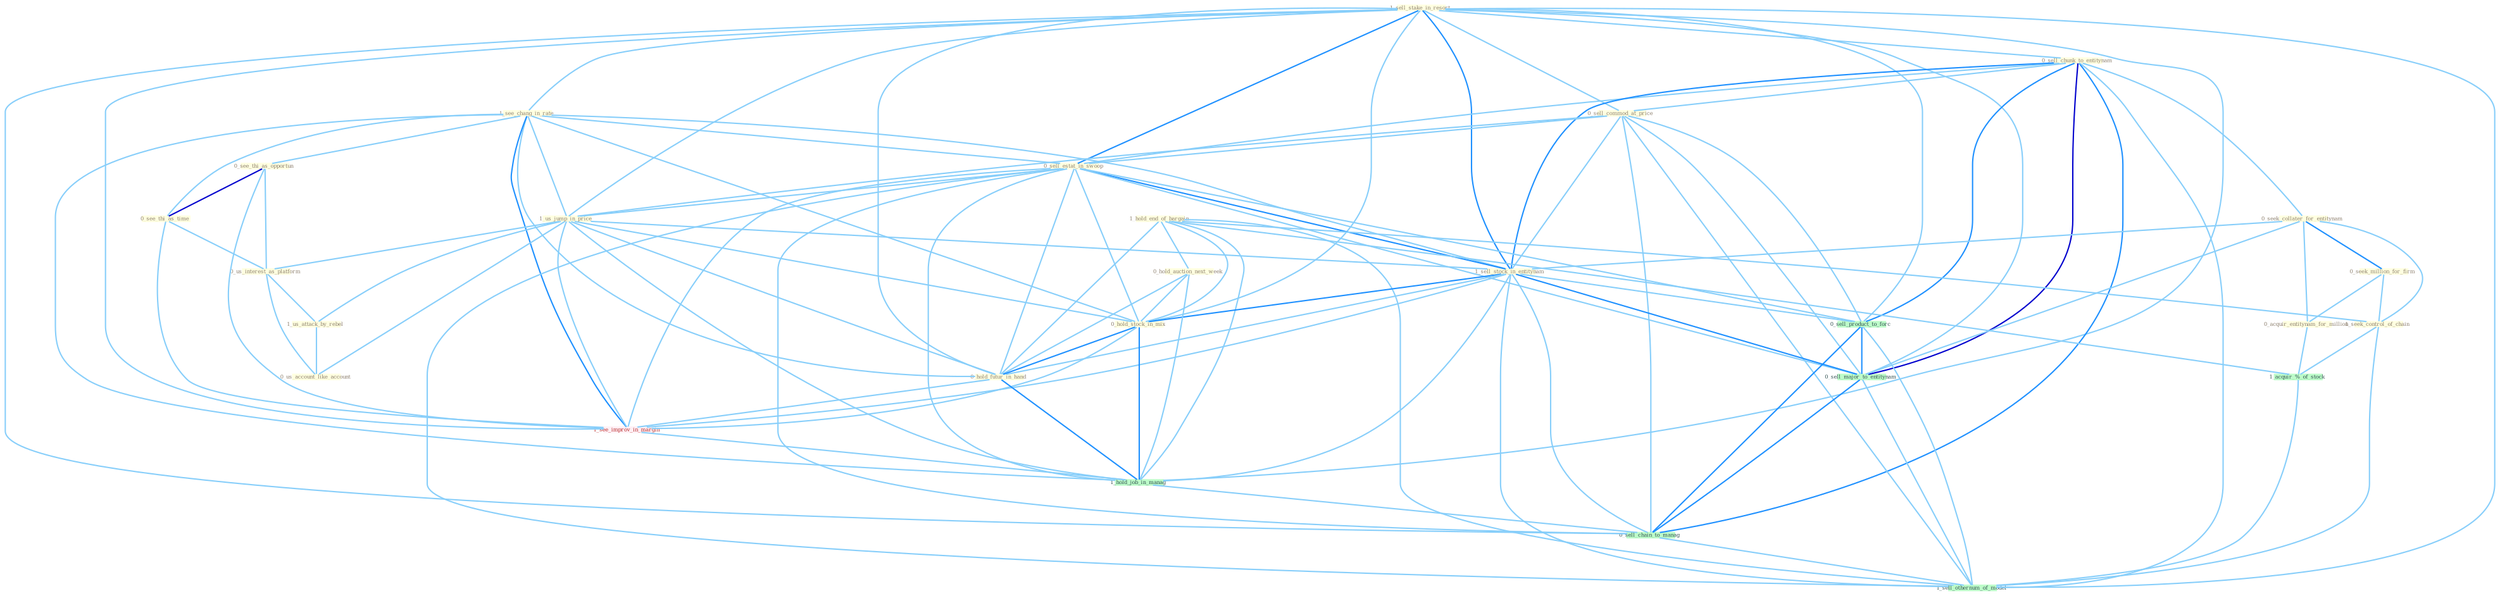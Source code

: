 Graph G{ 
    node
    [shape=polygon,style=filled,width=.5,height=.06,color="#BDFCC9",fixedsize=true,fontsize=4,
    fontcolor="#2f4f4f"];
    {node
    [color="#ffffe0", fontcolor="#8b7d6b"] "1_sell_stake_in_resort " "0_sell_chunk_to_entitynam " "1_see_chang_in_rate " "0_sell_commod_at_price " "0_see_thi_as_opportun " "0_sell_estat_in_swoop " "0_seek_collater_for_entitynam " "0_see_thi_as_time " "1_us_jump_in_price " "1_hold_end_of_bargain " "0_seek_million_for_firm " "0_acquir_entitynam_for_million " "0_us_interest_as_platform " "1_sell_stock_in_entitynam " "0_hold_auction_next_week " "1_us_attack_by_rebel " "0_hold_stock_in_mix " "0_hold_futur_in_hand " "1_seek_control_of_chain " "0_us_account_like_account "}
{node [color="#fff0f5", fontcolor="#b22222"] "1_see_improv_in_margin "}
edge [color="#B0E2FF"];

	"1_sell_stake_in_resort " -- "0_sell_chunk_to_entitynam " [w="1", color="#87cefa" ];
	"1_sell_stake_in_resort " -- "1_see_chang_in_rate " [w="1", color="#87cefa" ];
	"1_sell_stake_in_resort " -- "0_sell_commod_at_price " [w="1", color="#87cefa" ];
	"1_sell_stake_in_resort " -- "0_sell_estat_in_swoop " [w="2", color="#1e90ff" , len=0.8];
	"1_sell_stake_in_resort " -- "1_us_jump_in_price " [w="1", color="#87cefa" ];
	"1_sell_stake_in_resort " -- "1_sell_stock_in_entitynam " [w="2", color="#1e90ff" , len=0.8];
	"1_sell_stake_in_resort " -- "0_hold_stock_in_mix " [w="1", color="#87cefa" ];
	"1_sell_stake_in_resort " -- "0_hold_futur_in_hand " [w="1", color="#87cefa" ];
	"1_sell_stake_in_resort " -- "1_see_improv_in_margin " [w="1", color="#87cefa" ];
	"1_sell_stake_in_resort " -- "1_hold_job_in_manag " [w="1", color="#87cefa" ];
	"1_sell_stake_in_resort " -- "0_sell_product_to_forc " [w="1", color="#87cefa" ];
	"1_sell_stake_in_resort " -- "0_sell_major_to_entitynam " [w="1", color="#87cefa" ];
	"1_sell_stake_in_resort " -- "0_sell_chain_to_manag " [w="1", color="#87cefa" ];
	"1_sell_stake_in_resort " -- "1_sell_othernum_of_model " [w="1", color="#87cefa" ];
	"0_sell_chunk_to_entitynam " -- "0_sell_commod_at_price " [w="1", color="#87cefa" ];
	"0_sell_chunk_to_entitynam " -- "0_sell_estat_in_swoop " [w="1", color="#87cefa" ];
	"0_sell_chunk_to_entitynam " -- "0_seek_collater_for_entitynam " [w="1", color="#87cefa" ];
	"0_sell_chunk_to_entitynam " -- "1_sell_stock_in_entitynam " [w="2", color="#1e90ff" , len=0.8];
	"0_sell_chunk_to_entitynam " -- "0_sell_product_to_forc " [w="2", color="#1e90ff" , len=0.8];
	"0_sell_chunk_to_entitynam " -- "0_sell_major_to_entitynam " [w="3", color="#0000cd" , len=0.6];
	"0_sell_chunk_to_entitynam " -- "0_sell_chain_to_manag " [w="2", color="#1e90ff" , len=0.8];
	"0_sell_chunk_to_entitynam " -- "1_sell_othernum_of_model " [w="1", color="#87cefa" ];
	"1_see_chang_in_rate " -- "0_see_thi_as_opportun " [w="1", color="#87cefa" ];
	"1_see_chang_in_rate " -- "0_sell_estat_in_swoop " [w="1", color="#87cefa" ];
	"1_see_chang_in_rate " -- "0_see_thi_as_time " [w="1", color="#87cefa" ];
	"1_see_chang_in_rate " -- "1_us_jump_in_price " [w="1", color="#87cefa" ];
	"1_see_chang_in_rate " -- "1_sell_stock_in_entitynam " [w="1", color="#87cefa" ];
	"1_see_chang_in_rate " -- "0_hold_stock_in_mix " [w="1", color="#87cefa" ];
	"1_see_chang_in_rate " -- "0_hold_futur_in_hand " [w="1", color="#87cefa" ];
	"1_see_chang_in_rate " -- "1_see_improv_in_margin " [w="2", color="#1e90ff" , len=0.8];
	"1_see_chang_in_rate " -- "1_hold_job_in_manag " [w="1", color="#87cefa" ];
	"0_sell_commod_at_price " -- "0_sell_estat_in_swoop " [w="1", color="#87cefa" ];
	"0_sell_commod_at_price " -- "1_us_jump_in_price " [w="1", color="#87cefa" ];
	"0_sell_commod_at_price " -- "1_sell_stock_in_entitynam " [w="1", color="#87cefa" ];
	"0_sell_commod_at_price " -- "0_sell_product_to_forc " [w="1", color="#87cefa" ];
	"0_sell_commod_at_price " -- "0_sell_major_to_entitynam " [w="1", color="#87cefa" ];
	"0_sell_commod_at_price " -- "0_sell_chain_to_manag " [w="1", color="#87cefa" ];
	"0_sell_commod_at_price " -- "1_sell_othernum_of_model " [w="1", color="#87cefa" ];
	"0_see_thi_as_opportun " -- "0_see_thi_as_time " [w="3", color="#0000cd" , len=0.6];
	"0_see_thi_as_opportun " -- "0_us_interest_as_platform " [w="1", color="#87cefa" ];
	"0_see_thi_as_opportun " -- "1_see_improv_in_margin " [w="1", color="#87cefa" ];
	"0_sell_estat_in_swoop " -- "1_us_jump_in_price " [w="1", color="#87cefa" ];
	"0_sell_estat_in_swoop " -- "1_sell_stock_in_entitynam " [w="2", color="#1e90ff" , len=0.8];
	"0_sell_estat_in_swoop " -- "0_hold_stock_in_mix " [w="1", color="#87cefa" ];
	"0_sell_estat_in_swoop " -- "0_hold_futur_in_hand " [w="1", color="#87cefa" ];
	"0_sell_estat_in_swoop " -- "1_see_improv_in_margin " [w="1", color="#87cefa" ];
	"0_sell_estat_in_swoop " -- "1_hold_job_in_manag " [w="1", color="#87cefa" ];
	"0_sell_estat_in_swoop " -- "0_sell_product_to_forc " [w="1", color="#87cefa" ];
	"0_sell_estat_in_swoop " -- "0_sell_major_to_entitynam " [w="1", color="#87cefa" ];
	"0_sell_estat_in_swoop " -- "0_sell_chain_to_manag " [w="1", color="#87cefa" ];
	"0_sell_estat_in_swoop " -- "1_sell_othernum_of_model " [w="1", color="#87cefa" ];
	"0_seek_collater_for_entitynam " -- "0_seek_million_for_firm " [w="2", color="#1e90ff" , len=0.8];
	"0_seek_collater_for_entitynam " -- "0_acquir_entitynam_for_million " [w="1", color="#87cefa" ];
	"0_seek_collater_for_entitynam " -- "1_sell_stock_in_entitynam " [w="1", color="#87cefa" ];
	"0_seek_collater_for_entitynam " -- "1_seek_control_of_chain " [w="1", color="#87cefa" ];
	"0_seek_collater_for_entitynam " -- "0_sell_major_to_entitynam " [w="1", color="#87cefa" ];
	"0_see_thi_as_time " -- "0_us_interest_as_platform " [w="1", color="#87cefa" ];
	"0_see_thi_as_time " -- "1_see_improv_in_margin " [w="1", color="#87cefa" ];
	"1_us_jump_in_price " -- "0_us_interest_as_platform " [w="1", color="#87cefa" ];
	"1_us_jump_in_price " -- "1_sell_stock_in_entitynam " [w="1", color="#87cefa" ];
	"1_us_jump_in_price " -- "1_us_attack_by_rebel " [w="1", color="#87cefa" ];
	"1_us_jump_in_price " -- "0_hold_stock_in_mix " [w="1", color="#87cefa" ];
	"1_us_jump_in_price " -- "0_hold_futur_in_hand " [w="1", color="#87cefa" ];
	"1_us_jump_in_price " -- "0_us_account_like_account " [w="1", color="#87cefa" ];
	"1_us_jump_in_price " -- "1_see_improv_in_margin " [w="1", color="#87cefa" ];
	"1_us_jump_in_price " -- "1_hold_job_in_manag " [w="1", color="#87cefa" ];
	"1_hold_end_of_bargain " -- "0_hold_auction_next_week " [w="1", color="#87cefa" ];
	"1_hold_end_of_bargain " -- "0_hold_stock_in_mix " [w="1", color="#87cefa" ];
	"1_hold_end_of_bargain " -- "0_hold_futur_in_hand " [w="1", color="#87cefa" ];
	"1_hold_end_of_bargain " -- "1_seek_control_of_chain " [w="1", color="#87cefa" ];
	"1_hold_end_of_bargain " -- "1_acquir_%_of_stock " [w="1", color="#87cefa" ];
	"1_hold_end_of_bargain " -- "1_hold_job_in_manag " [w="1", color="#87cefa" ];
	"1_hold_end_of_bargain " -- "1_sell_othernum_of_model " [w="1", color="#87cefa" ];
	"0_seek_million_for_firm " -- "0_acquir_entitynam_for_million " [w="1", color="#87cefa" ];
	"0_seek_million_for_firm " -- "1_seek_control_of_chain " [w="1", color="#87cefa" ];
	"0_acquir_entitynam_for_million " -- "1_acquir_%_of_stock " [w="1", color="#87cefa" ];
	"0_us_interest_as_platform " -- "1_us_attack_by_rebel " [w="1", color="#87cefa" ];
	"0_us_interest_as_platform " -- "0_us_account_like_account " [w="1", color="#87cefa" ];
	"1_sell_stock_in_entitynam " -- "0_hold_stock_in_mix " [w="2", color="#1e90ff" , len=0.8];
	"1_sell_stock_in_entitynam " -- "0_hold_futur_in_hand " [w="1", color="#87cefa" ];
	"1_sell_stock_in_entitynam " -- "1_see_improv_in_margin " [w="1", color="#87cefa" ];
	"1_sell_stock_in_entitynam " -- "1_hold_job_in_manag " [w="1", color="#87cefa" ];
	"1_sell_stock_in_entitynam " -- "0_sell_product_to_forc " [w="1", color="#87cefa" ];
	"1_sell_stock_in_entitynam " -- "0_sell_major_to_entitynam " [w="2", color="#1e90ff" , len=0.8];
	"1_sell_stock_in_entitynam " -- "0_sell_chain_to_manag " [w="1", color="#87cefa" ];
	"1_sell_stock_in_entitynam " -- "1_sell_othernum_of_model " [w="1", color="#87cefa" ];
	"0_hold_auction_next_week " -- "0_hold_stock_in_mix " [w="1", color="#87cefa" ];
	"0_hold_auction_next_week " -- "0_hold_futur_in_hand " [w="1", color="#87cefa" ];
	"0_hold_auction_next_week " -- "1_hold_job_in_manag " [w="1", color="#87cefa" ];
	"1_us_attack_by_rebel " -- "0_us_account_like_account " [w="1", color="#87cefa" ];
	"0_hold_stock_in_mix " -- "0_hold_futur_in_hand " [w="2", color="#1e90ff" , len=0.8];
	"0_hold_stock_in_mix " -- "1_see_improv_in_margin " [w="1", color="#87cefa" ];
	"0_hold_stock_in_mix " -- "1_hold_job_in_manag " [w="2", color="#1e90ff" , len=0.8];
	"0_hold_futur_in_hand " -- "1_see_improv_in_margin " [w="1", color="#87cefa" ];
	"0_hold_futur_in_hand " -- "1_hold_job_in_manag " [w="2", color="#1e90ff" , len=0.8];
	"1_seek_control_of_chain " -- "1_acquir_%_of_stock " [w="1", color="#87cefa" ];
	"1_seek_control_of_chain " -- "1_sell_othernum_of_model " [w="1", color="#87cefa" ];
	"1_see_improv_in_margin " -- "1_hold_job_in_manag " [w="1", color="#87cefa" ];
	"1_acquir_%_of_stock " -- "1_sell_othernum_of_model " [w="1", color="#87cefa" ];
	"1_hold_job_in_manag " -- "0_sell_chain_to_manag " [w="1", color="#87cefa" ];
	"0_sell_product_to_forc " -- "0_sell_major_to_entitynam " [w="2", color="#1e90ff" , len=0.8];
	"0_sell_product_to_forc " -- "0_sell_chain_to_manag " [w="2", color="#1e90ff" , len=0.8];
	"0_sell_product_to_forc " -- "1_sell_othernum_of_model " [w="1", color="#87cefa" ];
	"0_sell_major_to_entitynam " -- "0_sell_chain_to_manag " [w="2", color="#1e90ff" , len=0.8];
	"0_sell_major_to_entitynam " -- "1_sell_othernum_of_model " [w="1", color="#87cefa" ];
	"0_sell_chain_to_manag " -- "1_sell_othernum_of_model " [w="1", color="#87cefa" ];
}